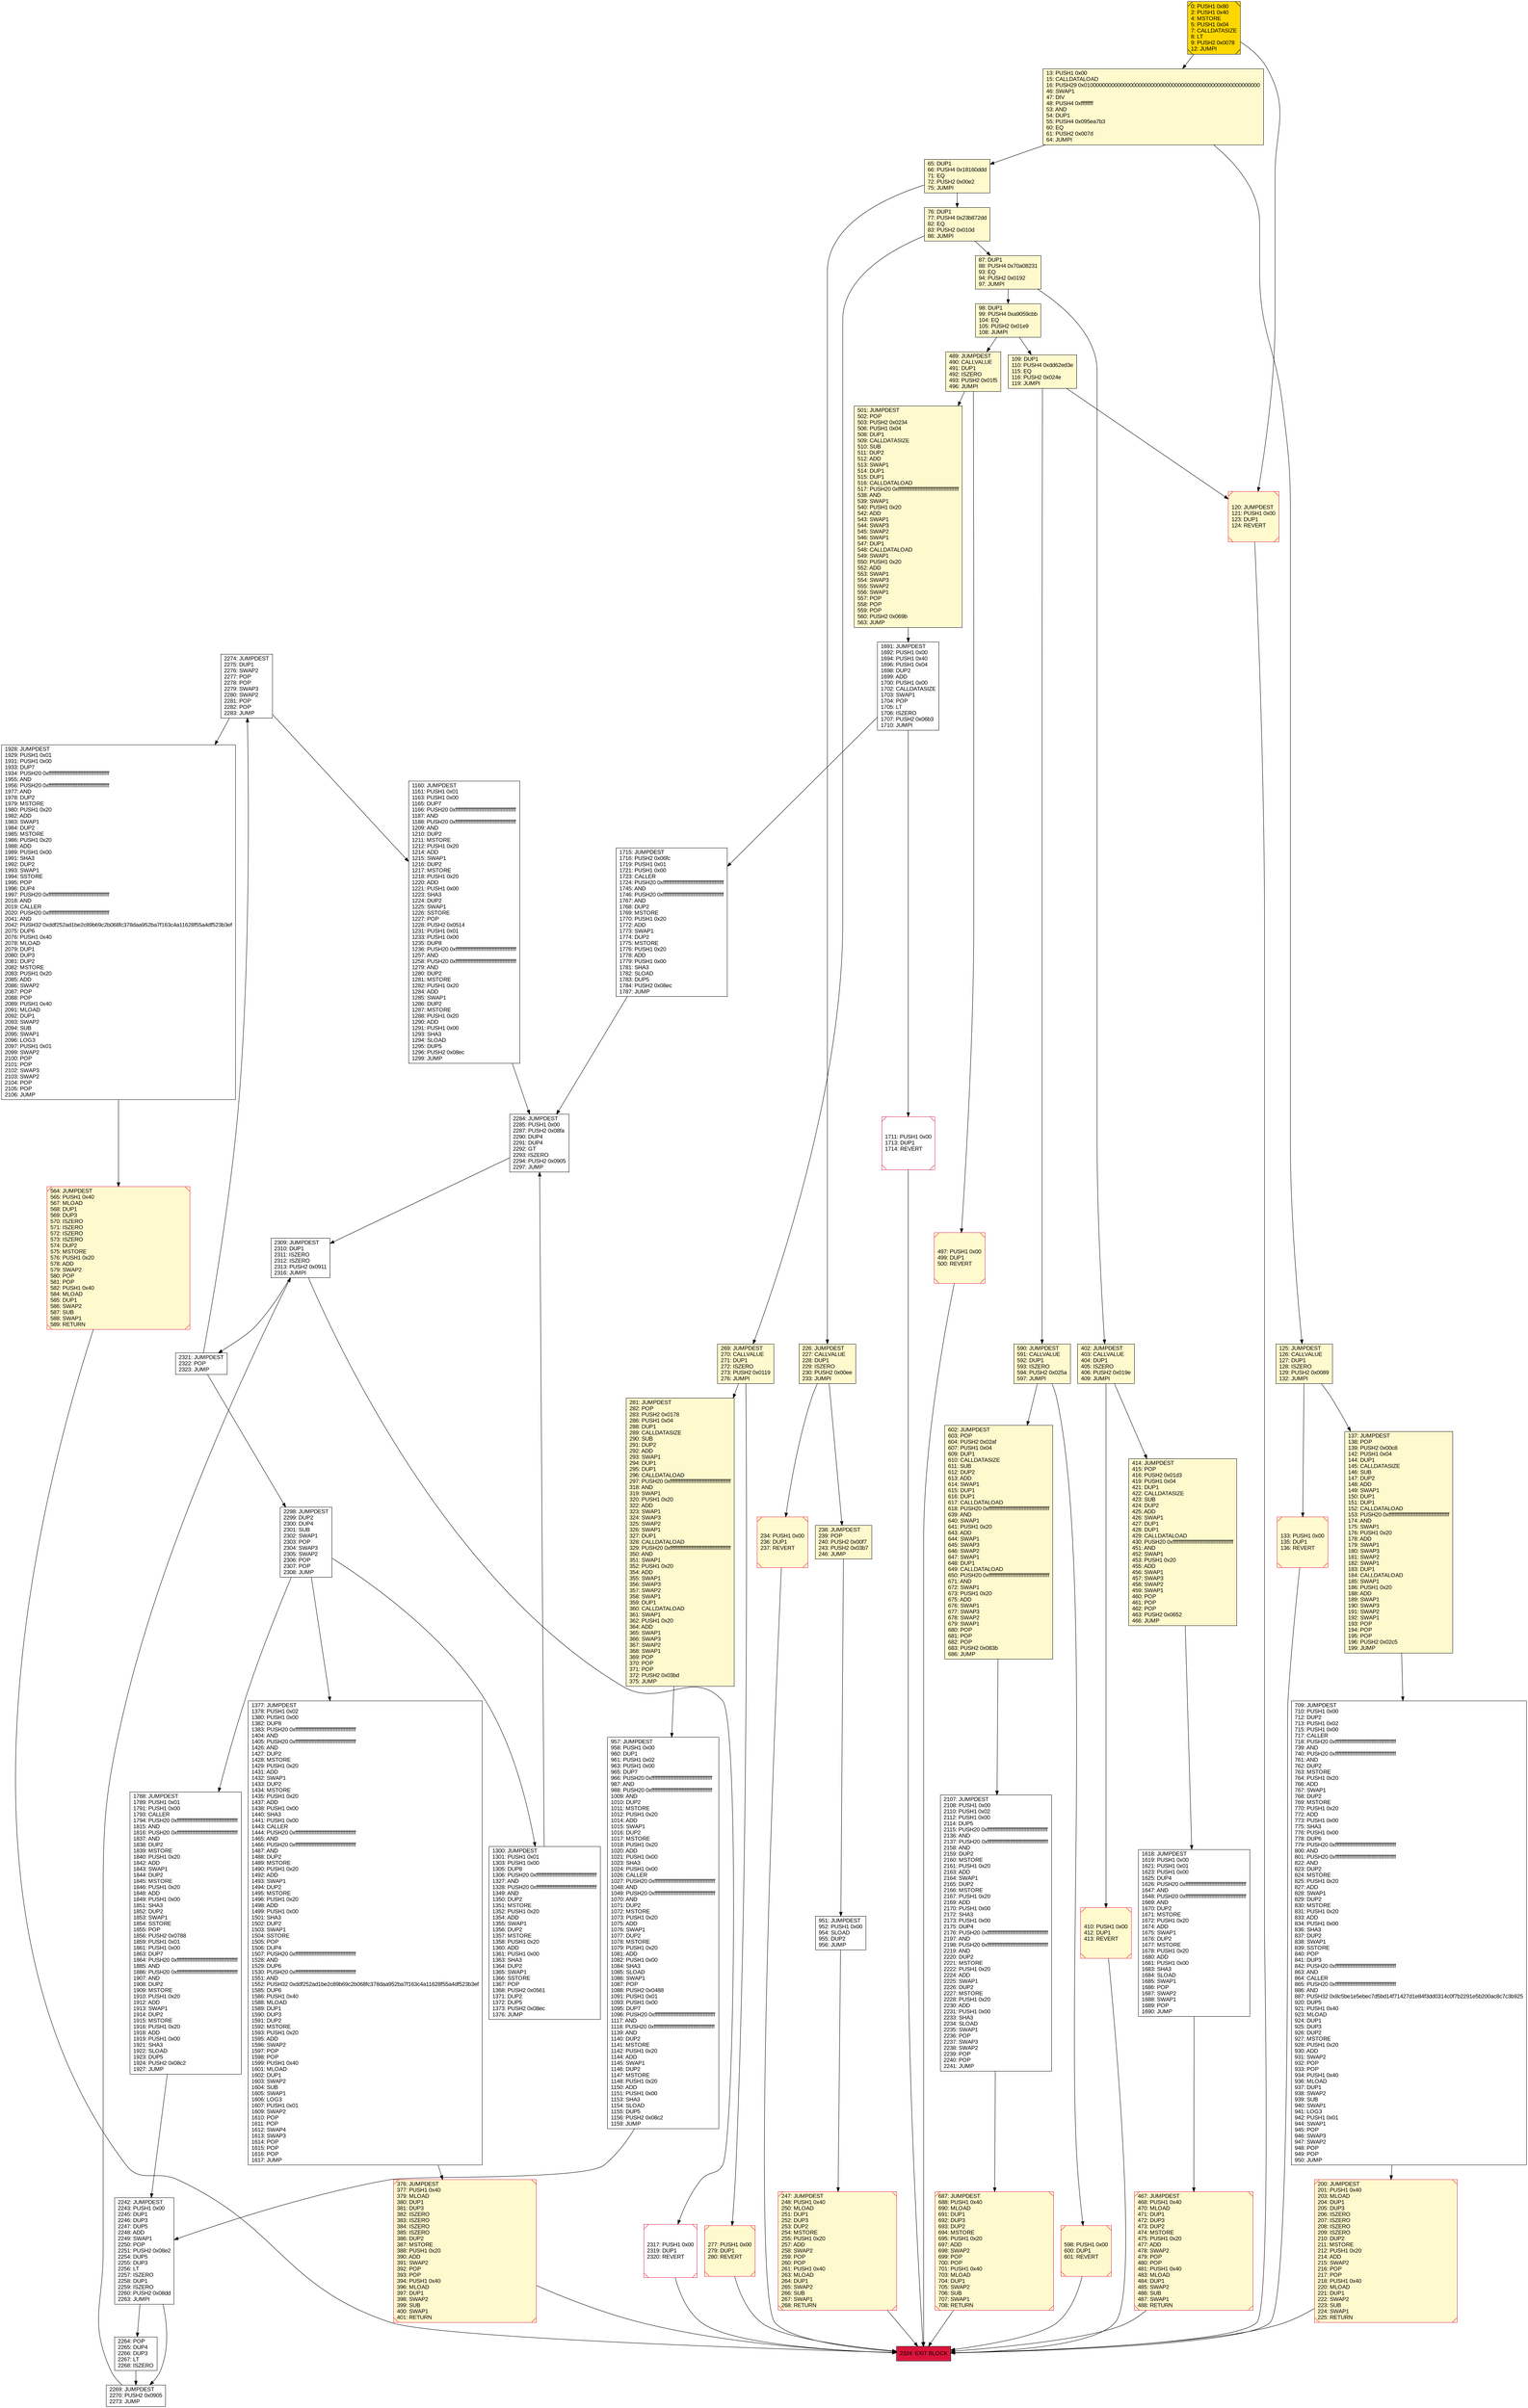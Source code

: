 digraph G {
bgcolor=transparent rankdir=UD;
node [shape=box style=filled color=black fillcolor=white fontname=arial fontcolor=black];
602 [label="602: JUMPDEST\l603: POP\l604: PUSH2 0x02af\l607: PUSH1 0x04\l609: DUP1\l610: CALLDATASIZE\l611: SUB\l612: DUP2\l613: ADD\l614: SWAP1\l615: DUP1\l616: DUP1\l617: CALLDATALOAD\l618: PUSH20 0xffffffffffffffffffffffffffffffffffffffff\l639: AND\l640: SWAP1\l641: PUSH1 0x20\l643: ADD\l644: SWAP1\l645: SWAP3\l646: SWAP2\l647: SWAP1\l648: DUP1\l649: CALLDATALOAD\l650: PUSH20 0xffffffffffffffffffffffffffffffffffffffff\l671: AND\l672: SWAP1\l673: PUSH1 0x20\l675: ADD\l676: SWAP1\l677: SWAP3\l678: SWAP2\l679: SWAP1\l680: POP\l681: POP\l682: POP\l683: PUSH2 0x083b\l686: JUMP\l" fillcolor=lemonchiffon ];
1788 [label="1788: JUMPDEST\l1789: PUSH1 0x01\l1791: PUSH1 0x00\l1793: CALLER\l1794: PUSH20 0xffffffffffffffffffffffffffffffffffffffff\l1815: AND\l1816: PUSH20 0xffffffffffffffffffffffffffffffffffffffff\l1837: AND\l1838: DUP2\l1839: MSTORE\l1840: PUSH1 0x20\l1842: ADD\l1843: SWAP1\l1844: DUP2\l1845: MSTORE\l1846: PUSH1 0x20\l1848: ADD\l1849: PUSH1 0x00\l1851: SHA3\l1852: DUP2\l1853: SWAP1\l1854: SSTORE\l1855: POP\l1856: PUSH2 0x0788\l1859: PUSH1 0x01\l1861: PUSH1 0x00\l1863: DUP7\l1864: PUSH20 0xffffffffffffffffffffffffffffffffffffffff\l1885: AND\l1886: PUSH20 0xffffffffffffffffffffffffffffffffffffffff\l1907: AND\l1908: DUP2\l1909: MSTORE\l1910: PUSH1 0x20\l1912: ADD\l1913: SWAP1\l1914: DUP2\l1915: MSTORE\l1916: PUSH1 0x20\l1918: ADD\l1919: PUSH1 0x00\l1921: SHA3\l1922: SLOAD\l1923: DUP5\l1924: PUSH2 0x08c2\l1927: JUMP\l" ];
709 [label="709: JUMPDEST\l710: PUSH1 0x00\l712: DUP2\l713: PUSH1 0x02\l715: PUSH1 0x00\l717: CALLER\l718: PUSH20 0xffffffffffffffffffffffffffffffffffffffff\l739: AND\l740: PUSH20 0xffffffffffffffffffffffffffffffffffffffff\l761: AND\l762: DUP2\l763: MSTORE\l764: PUSH1 0x20\l766: ADD\l767: SWAP1\l768: DUP2\l769: MSTORE\l770: PUSH1 0x20\l772: ADD\l773: PUSH1 0x00\l775: SHA3\l776: PUSH1 0x00\l778: DUP6\l779: PUSH20 0xffffffffffffffffffffffffffffffffffffffff\l800: AND\l801: PUSH20 0xffffffffffffffffffffffffffffffffffffffff\l822: AND\l823: DUP2\l824: MSTORE\l825: PUSH1 0x20\l827: ADD\l828: SWAP1\l829: DUP2\l830: MSTORE\l831: PUSH1 0x20\l833: ADD\l834: PUSH1 0x00\l836: SHA3\l837: DUP2\l838: SWAP1\l839: SSTORE\l840: POP\l841: DUP3\l842: PUSH20 0xffffffffffffffffffffffffffffffffffffffff\l863: AND\l864: CALLER\l865: PUSH20 0xffffffffffffffffffffffffffffffffffffffff\l886: AND\l887: PUSH32 0x8c5be1e5ebec7d5bd14f71427d1e84f3dd0314c0f7b2291e5b200ac8c7c3b925\l920: DUP5\l921: PUSH1 0x40\l923: MLOAD\l924: DUP1\l925: DUP3\l926: DUP2\l927: MSTORE\l928: PUSH1 0x20\l930: ADD\l931: SWAP2\l932: POP\l933: POP\l934: PUSH1 0x40\l936: MLOAD\l937: DUP1\l938: SWAP2\l939: SUB\l940: SWAP1\l941: LOG3\l942: PUSH1 0x01\l944: SWAP1\l945: POP\l946: SWAP3\l947: SWAP2\l948: POP\l949: POP\l950: JUMP\l" ];
2264 [label="2264: POP\l2265: DUP4\l2266: DUP3\l2267: LT\l2268: ISZERO\l" ];
951 [label="951: JUMPDEST\l952: PUSH1 0x00\l954: SLOAD\l955: DUP2\l956: JUMP\l" ];
564 [label="564: JUMPDEST\l565: PUSH1 0x40\l567: MLOAD\l568: DUP1\l569: DUP3\l570: ISZERO\l571: ISZERO\l572: ISZERO\l573: ISZERO\l574: DUP2\l575: MSTORE\l576: PUSH1 0x20\l578: ADD\l579: SWAP2\l580: POP\l581: POP\l582: PUSH1 0x40\l584: MLOAD\l585: DUP1\l586: SWAP2\l587: SUB\l588: SWAP1\l589: RETURN\l" fillcolor=lemonchiffon shape=Msquare color=crimson ];
238 [label="238: JUMPDEST\l239: POP\l240: PUSH2 0x00f7\l243: PUSH2 0x03b7\l246: JUMP\l" fillcolor=lemonchiffon ];
1711 [label="1711: PUSH1 0x00\l1713: DUP1\l1714: REVERT\l" shape=Msquare color=crimson ];
76 [label="76: DUP1\l77: PUSH4 0x23b872dd\l82: EQ\l83: PUSH2 0x010d\l86: JUMPI\l" fillcolor=lemonchiffon ];
2274 [label="2274: JUMPDEST\l2275: DUP1\l2276: SWAP2\l2277: POP\l2278: POP\l2279: SWAP3\l2280: SWAP2\l2281: POP\l2282: POP\l2283: JUMP\l" ];
2284 [label="2284: JUMPDEST\l2285: PUSH1 0x00\l2287: PUSH2 0x08fa\l2290: DUP4\l2291: DUP4\l2292: GT\l2293: ISZERO\l2294: PUSH2 0x0905\l2297: JUMP\l" ];
2324 [label="2324: EXIT BLOCK\l" fillcolor=crimson ];
2309 [label="2309: JUMPDEST\l2310: DUP1\l2311: ISZERO\l2312: ISZERO\l2313: PUSH2 0x0911\l2316: JUMPI\l" ];
687 [label="687: JUMPDEST\l688: PUSH1 0x40\l690: MLOAD\l691: DUP1\l692: DUP3\l693: DUP2\l694: MSTORE\l695: PUSH1 0x20\l697: ADD\l698: SWAP2\l699: POP\l700: POP\l701: PUSH1 0x40\l703: MLOAD\l704: DUP1\l705: SWAP2\l706: SUB\l707: SWAP1\l708: RETURN\l" fillcolor=lemonchiffon shape=Msquare color=crimson ];
2107 [label="2107: JUMPDEST\l2108: PUSH1 0x00\l2110: PUSH1 0x02\l2112: PUSH1 0x00\l2114: DUP5\l2115: PUSH20 0xffffffffffffffffffffffffffffffffffffffff\l2136: AND\l2137: PUSH20 0xffffffffffffffffffffffffffffffffffffffff\l2158: AND\l2159: DUP2\l2160: MSTORE\l2161: PUSH1 0x20\l2163: ADD\l2164: SWAP1\l2165: DUP2\l2166: MSTORE\l2167: PUSH1 0x20\l2169: ADD\l2170: PUSH1 0x00\l2172: SHA3\l2173: PUSH1 0x00\l2175: DUP4\l2176: PUSH20 0xffffffffffffffffffffffffffffffffffffffff\l2197: AND\l2198: PUSH20 0xffffffffffffffffffffffffffffffffffffffff\l2219: AND\l2220: DUP2\l2221: MSTORE\l2222: PUSH1 0x20\l2224: ADD\l2225: SWAP1\l2226: DUP2\l2227: MSTORE\l2228: PUSH1 0x20\l2230: ADD\l2231: PUSH1 0x00\l2233: SHA3\l2234: SLOAD\l2235: SWAP1\l2236: POP\l2237: SWAP3\l2238: SWAP2\l2239: POP\l2240: POP\l2241: JUMP\l" ];
133 [label="133: PUSH1 0x00\l135: DUP1\l136: REVERT\l" fillcolor=lemonchiffon shape=Msquare color=crimson ];
87 [label="87: DUP1\l88: PUSH4 0x70a08231\l93: EQ\l94: PUSH2 0x0192\l97: JUMPI\l" fillcolor=lemonchiffon ];
2317 [label="2317: PUSH1 0x00\l2319: DUP1\l2320: REVERT\l" shape=Msquare color=crimson ];
1928 [label="1928: JUMPDEST\l1929: PUSH1 0x01\l1931: PUSH1 0x00\l1933: DUP7\l1934: PUSH20 0xffffffffffffffffffffffffffffffffffffffff\l1955: AND\l1956: PUSH20 0xffffffffffffffffffffffffffffffffffffffff\l1977: AND\l1978: DUP2\l1979: MSTORE\l1980: PUSH1 0x20\l1982: ADD\l1983: SWAP1\l1984: DUP2\l1985: MSTORE\l1986: PUSH1 0x20\l1988: ADD\l1989: PUSH1 0x00\l1991: SHA3\l1992: DUP2\l1993: SWAP1\l1994: SSTORE\l1995: POP\l1996: DUP4\l1997: PUSH20 0xffffffffffffffffffffffffffffffffffffffff\l2018: AND\l2019: CALLER\l2020: PUSH20 0xffffffffffffffffffffffffffffffffffffffff\l2041: AND\l2042: PUSH32 0xddf252ad1be2c89b69c2b068fc378daa952ba7f163c4a11628f55a4df523b3ef\l2075: DUP6\l2076: PUSH1 0x40\l2078: MLOAD\l2079: DUP1\l2080: DUP3\l2081: DUP2\l2082: MSTORE\l2083: PUSH1 0x20\l2085: ADD\l2086: SWAP2\l2087: POP\l2088: POP\l2089: PUSH1 0x40\l2091: MLOAD\l2092: DUP1\l2093: SWAP2\l2094: SUB\l2095: SWAP1\l2096: LOG3\l2097: PUSH1 0x01\l2099: SWAP2\l2100: POP\l2101: POP\l2102: SWAP3\l2103: SWAP2\l2104: POP\l2105: POP\l2106: JUMP\l" ];
1618 [label="1618: JUMPDEST\l1619: PUSH1 0x00\l1621: PUSH1 0x01\l1623: PUSH1 0x00\l1625: DUP4\l1626: PUSH20 0xffffffffffffffffffffffffffffffffffffffff\l1647: AND\l1648: PUSH20 0xffffffffffffffffffffffffffffffffffffffff\l1669: AND\l1670: DUP2\l1671: MSTORE\l1672: PUSH1 0x20\l1674: ADD\l1675: SWAP1\l1676: DUP2\l1677: MSTORE\l1678: PUSH1 0x20\l1680: ADD\l1681: PUSH1 0x00\l1683: SHA3\l1684: SLOAD\l1685: SWAP1\l1686: POP\l1687: SWAP2\l1688: SWAP1\l1689: POP\l1690: JUMP\l" ];
1377 [label="1377: JUMPDEST\l1378: PUSH1 0x02\l1380: PUSH1 0x00\l1382: DUP8\l1383: PUSH20 0xffffffffffffffffffffffffffffffffffffffff\l1404: AND\l1405: PUSH20 0xffffffffffffffffffffffffffffffffffffffff\l1426: AND\l1427: DUP2\l1428: MSTORE\l1429: PUSH1 0x20\l1431: ADD\l1432: SWAP1\l1433: DUP2\l1434: MSTORE\l1435: PUSH1 0x20\l1437: ADD\l1438: PUSH1 0x00\l1440: SHA3\l1441: PUSH1 0x00\l1443: CALLER\l1444: PUSH20 0xffffffffffffffffffffffffffffffffffffffff\l1465: AND\l1466: PUSH20 0xffffffffffffffffffffffffffffffffffffffff\l1487: AND\l1488: DUP2\l1489: MSTORE\l1490: PUSH1 0x20\l1492: ADD\l1493: SWAP1\l1494: DUP2\l1495: MSTORE\l1496: PUSH1 0x20\l1498: ADD\l1499: PUSH1 0x00\l1501: SHA3\l1502: DUP2\l1503: SWAP1\l1504: SSTORE\l1505: POP\l1506: DUP4\l1507: PUSH20 0xffffffffffffffffffffffffffffffffffffffff\l1528: AND\l1529: DUP6\l1530: PUSH20 0xffffffffffffffffffffffffffffffffffffffff\l1551: AND\l1552: PUSH32 0xddf252ad1be2c89b69c2b068fc378daa952ba7f163c4a11628f55a4df523b3ef\l1585: DUP6\l1586: PUSH1 0x40\l1588: MLOAD\l1589: DUP1\l1590: DUP3\l1591: DUP2\l1592: MSTORE\l1593: PUSH1 0x20\l1595: ADD\l1596: SWAP2\l1597: POP\l1598: POP\l1599: PUSH1 0x40\l1601: MLOAD\l1602: DUP1\l1603: SWAP2\l1604: SUB\l1605: SWAP1\l1606: LOG3\l1607: PUSH1 0x01\l1609: SWAP2\l1610: POP\l1611: POP\l1612: SWAP4\l1613: SWAP3\l1614: POP\l1615: POP\l1616: POP\l1617: JUMP\l" ];
277 [label="277: PUSH1 0x00\l279: DUP1\l280: REVERT\l" fillcolor=lemonchiffon shape=Msquare color=crimson ];
2321 [label="2321: JUMPDEST\l2322: POP\l2323: JUMP\l" ];
125 [label="125: JUMPDEST\l126: CALLVALUE\l127: DUP1\l128: ISZERO\l129: PUSH2 0x0089\l132: JUMPI\l" fillcolor=lemonchiffon ];
0 [label="0: PUSH1 0x80\l2: PUSH1 0x40\l4: MSTORE\l5: PUSH1 0x04\l7: CALLDATASIZE\l8: LT\l9: PUSH2 0x0078\l12: JUMPI\l" fillcolor=lemonchiffon shape=Msquare fillcolor=gold ];
1300 [label="1300: JUMPDEST\l1301: PUSH1 0x01\l1303: PUSH1 0x00\l1305: DUP8\l1306: PUSH20 0xffffffffffffffffffffffffffffffffffffffff\l1327: AND\l1328: PUSH20 0xffffffffffffffffffffffffffffffffffffffff\l1349: AND\l1350: DUP2\l1351: MSTORE\l1352: PUSH1 0x20\l1354: ADD\l1355: SWAP1\l1356: DUP2\l1357: MSTORE\l1358: PUSH1 0x20\l1360: ADD\l1361: PUSH1 0x00\l1363: SHA3\l1364: DUP2\l1365: SWAP1\l1366: SSTORE\l1367: POP\l1368: PUSH2 0x0561\l1371: DUP2\l1372: DUP5\l1373: PUSH2 0x08ec\l1376: JUMP\l" ];
410 [label="410: PUSH1 0x00\l412: DUP1\l413: REVERT\l" fillcolor=lemonchiffon shape=Msquare color=crimson ];
501 [label="501: JUMPDEST\l502: POP\l503: PUSH2 0x0234\l506: PUSH1 0x04\l508: DUP1\l509: CALLDATASIZE\l510: SUB\l511: DUP2\l512: ADD\l513: SWAP1\l514: DUP1\l515: DUP1\l516: CALLDATALOAD\l517: PUSH20 0xffffffffffffffffffffffffffffffffffffffff\l538: AND\l539: SWAP1\l540: PUSH1 0x20\l542: ADD\l543: SWAP1\l544: SWAP3\l545: SWAP2\l546: SWAP1\l547: DUP1\l548: CALLDATALOAD\l549: SWAP1\l550: PUSH1 0x20\l552: ADD\l553: SWAP1\l554: SWAP3\l555: SWAP2\l556: SWAP1\l557: POP\l558: POP\l559: POP\l560: PUSH2 0x069b\l563: JUMP\l" fillcolor=lemonchiffon ];
2298 [label="2298: JUMPDEST\l2299: DUP2\l2300: DUP4\l2301: SUB\l2302: SWAP1\l2303: POP\l2304: SWAP3\l2305: SWAP2\l2306: POP\l2307: POP\l2308: JUMP\l" ];
247 [label="247: JUMPDEST\l248: PUSH1 0x40\l250: MLOAD\l251: DUP1\l252: DUP3\l253: DUP2\l254: MSTORE\l255: PUSH1 0x20\l257: ADD\l258: SWAP2\l259: POP\l260: POP\l261: PUSH1 0x40\l263: MLOAD\l264: DUP1\l265: SWAP2\l266: SUB\l267: SWAP1\l268: RETURN\l" fillcolor=lemonchiffon shape=Msquare color=crimson ];
376 [label="376: JUMPDEST\l377: PUSH1 0x40\l379: MLOAD\l380: DUP1\l381: DUP3\l382: ISZERO\l383: ISZERO\l384: ISZERO\l385: ISZERO\l386: DUP2\l387: MSTORE\l388: PUSH1 0x20\l390: ADD\l391: SWAP2\l392: POP\l393: POP\l394: PUSH1 0x40\l396: MLOAD\l397: DUP1\l398: SWAP2\l399: SUB\l400: SWAP1\l401: RETURN\l" fillcolor=lemonchiffon shape=Msquare color=crimson ];
957 [label="957: JUMPDEST\l958: PUSH1 0x00\l960: DUP1\l961: PUSH1 0x02\l963: PUSH1 0x00\l965: DUP7\l966: PUSH20 0xffffffffffffffffffffffffffffffffffffffff\l987: AND\l988: PUSH20 0xffffffffffffffffffffffffffffffffffffffff\l1009: AND\l1010: DUP2\l1011: MSTORE\l1012: PUSH1 0x20\l1014: ADD\l1015: SWAP1\l1016: DUP2\l1017: MSTORE\l1018: PUSH1 0x20\l1020: ADD\l1021: PUSH1 0x00\l1023: SHA3\l1024: PUSH1 0x00\l1026: CALLER\l1027: PUSH20 0xffffffffffffffffffffffffffffffffffffffff\l1048: AND\l1049: PUSH20 0xffffffffffffffffffffffffffffffffffffffff\l1070: AND\l1071: DUP2\l1072: MSTORE\l1073: PUSH1 0x20\l1075: ADD\l1076: SWAP1\l1077: DUP2\l1078: MSTORE\l1079: PUSH1 0x20\l1081: ADD\l1082: PUSH1 0x00\l1084: SHA3\l1085: SLOAD\l1086: SWAP1\l1087: POP\l1088: PUSH2 0x0488\l1091: PUSH1 0x01\l1093: PUSH1 0x00\l1095: DUP7\l1096: PUSH20 0xffffffffffffffffffffffffffffffffffffffff\l1117: AND\l1118: PUSH20 0xffffffffffffffffffffffffffffffffffffffff\l1139: AND\l1140: DUP2\l1141: MSTORE\l1142: PUSH1 0x20\l1144: ADD\l1145: SWAP1\l1146: DUP2\l1147: MSTORE\l1148: PUSH1 0x20\l1150: ADD\l1151: PUSH1 0x00\l1153: SHA3\l1154: SLOAD\l1155: DUP5\l1156: PUSH2 0x08c2\l1159: JUMP\l" ];
13 [label="13: PUSH1 0x00\l15: CALLDATALOAD\l16: PUSH29 0x0100000000000000000000000000000000000000000000000000000000\l46: SWAP1\l47: DIV\l48: PUSH4 0xffffffff\l53: AND\l54: DUP1\l55: PUSH4 0x095ea7b3\l60: EQ\l61: PUSH2 0x007d\l64: JUMPI\l" fillcolor=lemonchiffon ];
234 [label="234: PUSH1 0x00\l236: DUP1\l237: REVERT\l" fillcolor=lemonchiffon shape=Msquare color=crimson ];
281 [label="281: JUMPDEST\l282: POP\l283: PUSH2 0x0178\l286: PUSH1 0x04\l288: DUP1\l289: CALLDATASIZE\l290: SUB\l291: DUP2\l292: ADD\l293: SWAP1\l294: DUP1\l295: DUP1\l296: CALLDATALOAD\l297: PUSH20 0xffffffffffffffffffffffffffffffffffffffff\l318: AND\l319: SWAP1\l320: PUSH1 0x20\l322: ADD\l323: SWAP1\l324: SWAP3\l325: SWAP2\l326: SWAP1\l327: DUP1\l328: CALLDATALOAD\l329: PUSH20 0xffffffffffffffffffffffffffffffffffffffff\l350: AND\l351: SWAP1\l352: PUSH1 0x20\l354: ADD\l355: SWAP1\l356: SWAP3\l357: SWAP2\l358: SWAP1\l359: DUP1\l360: CALLDATALOAD\l361: SWAP1\l362: PUSH1 0x20\l364: ADD\l365: SWAP1\l366: SWAP3\l367: SWAP2\l368: SWAP1\l369: POP\l370: POP\l371: POP\l372: PUSH2 0x03bd\l375: JUMP\l" fillcolor=lemonchiffon ];
489 [label="489: JUMPDEST\l490: CALLVALUE\l491: DUP1\l492: ISZERO\l493: PUSH2 0x01f5\l496: JUMPI\l" fillcolor=lemonchiffon ];
1715 [label="1715: JUMPDEST\l1716: PUSH2 0x06fc\l1719: PUSH1 0x01\l1721: PUSH1 0x00\l1723: CALLER\l1724: PUSH20 0xffffffffffffffffffffffffffffffffffffffff\l1745: AND\l1746: PUSH20 0xffffffffffffffffffffffffffffffffffffffff\l1767: AND\l1768: DUP2\l1769: MSTORE\l1770: PUSH1 0x20\l1772: ADD\l1773: SWAP1\l1774: DUP2\l1775: MSTORE\l1776: PUSH1 0x20\l1778: ADD\l1779: PUSH1 0x00\l1781: SHA3\l1782: SLOAD\l1783: DUP5\l1784: PUSH2 0x08ec\l1787: JUMP\l" ];
497 [label="497: PUSH1 0x00\l499: DUP1\l500: REVERT\l" fillcolor=lemonchiffon shape=Msquare color=crimson ];
1160 [label="1160: JUMPDEST\l1161: PUSH1 0x01\l1163: PUSH1 0x00\l1165: DUP7\l1166: PUSH20 0xffffffffffffffffffffffffffffffffffffffff\l1187: AND\l1188: PUSH20 0xffffffffffffffffffffffffffffffffffffffff\l1209: AND\l1210: DUP2\l1211: MSTORE\l1212: PUSH1 0x20\l1214: ADD\l1215: SWAP1\l1216: DUP2\l1217: MSTORE\l1218: PUSH1 0x20\l1220: ADD\l1221: PUSH1 0x00\l1223: SHA3\l1224: DUP2\l1225: SWAP1\l1226: SSTORE\l1227: POP\l1228: PUSH2 0x0514\l1231: PUSH1 0x01\l1233: PUSH1 0x00\l1235: DUP8\l1236: PUSH20 0xffffffffffffffffffffffffffffffffffffffff\l1257: AND\l1258: PUSH20 0xffffffffffffffffffffffffffffffffffffffff\l1279: AND\l1280: DUP2\l1281: MSTORE\l1282: PUSH1 0x20\l1284: ADD\l1285: SWAP1\l1286: DUP2\l1287: MSTORE\l1288: PUSH1 0x20\l1290: ADD\l1291: PUSH1 0x00\l1293: SHA3\l1294: SLOAD\l1295: DUP5\l1296: PUSH2 0x08ec\l1299: JUMP\l" ];
414 [label="414: JUMPDEST\l415: POP\l416: PUSH2 0x01d3\l419: PUSH1 0x04\l421: DUP1\l422: CALLDATASIZE\l423: SUB\l424: DUP2\l425: ADD\l426: SWAP1\l427: DUP1\l428: DUP1\l429: CALLDATALOAD\l430: PUSH20 0xffffffffffffffffffffffffffffffffffffffff\l451: AND\l452: SWAP1\l453: PUSH1 0x20\l455: ADD\l456: SWAP1\l457: SWAP3\l458: SWAP2\l459: SWAP1\l460: POP\l461: POP\l462: POP\l463: PUSH2 0x0652\l466: JUMP\l" fillcolor=lemonchiffon ];
402 [label="402: JUMPDEST\l403: CALLVALUE\l404: DUP1\l405: ISZERO\l406: PUSH2 0x019e\l409: JUMPI\l" fillcolor=lemonchiffon ];
98 [label="98: DUP1\l99: PUSH4 0xa9059cbb\l104: EQ\l105: PUSH2 0x01e9\l108: JUMPI\l" fillcolor=lemonchiffon ];
467 [label="467: JUMPDEST\l468: PUSH1 0x40\l470: MLOAD\l471: DUP1\l472: DUP3\l473: DUP2\l474: MSTORE\l475: PUSH1 0x20\l477: ADD\l478: SWAP2\l479: POP\l480: POP\l481: PUSH1 0x40\l483: MLOAD\l484: DUP1\l485: SWAP2\l486: SUB\l487: SWAP1\l488: RETURN\l" fillcolor=lemonchiffon shape=Msquare color=crimson ];
2242 [label="2242: JUMPDEST\l2243: PUSH1 0x00\l2245: DUP1\l2246: DUP3\l2247: DUP5\l2248: ADD\l2249: SWAP1\l2250: POP\l2251: PUSH2 0x08e2\l2254: DUP5\l2255: DUP3\l2256: LT\l2257: ISZERO\l2258: DUP1\l2259: ISZERO\l2260: PUSH2 0x08dd\l2263: JUMPI\l" ];
269 [label="269: JUMPDEST\l270: CALLVALUE\l271: DUP1\l272: ISZERO\l273: PUSH2 0x0119\l276: JUMPI\l" fillcolor=lemonchiffon ];
137 [label="137: JUMPDEST\l138: POP\l139: PUSH2 0x00c8\l142: PUSH1 0x04\l144: DUP1\l145: CALLDATASIZE\l146: SUB\l147: DUP2\l148: ADD\l149: SWAP1\l150: DUP1\l151: DUP1\l152: CALLDATALOAD\l153: PUSH20 0xffffffffffffffffffffffffffffffffffffffff\l174: AND\l175: SWAP1\l176: PUSH1 0x20\l178: ADD\l179: SWAP1\l180: SWAP3\l181: SWAP2\l182: SWAP1\l183: DUP1\l184: CALLDATALOAD\l185: SWAP1\l186: PUSH1 0x20\l188: ADD\l189: SWAP1\l190: SWAP3\l191: SWAP2\l192: SWAP1\l193: POP\l194: POP\l195: POP\l196: PUSH2 0x02c5\l199: JUMP\l" fillcolor=lemonchiffon ];
226 [label="226: JUMPDEST\l227: CALLVALUE\l228: DUP1\l229: ISZERO\l230: PUSH2 0x00ee\l233: JUMPI\l" fillcolor=lemonchiffon ];
109 [label="109: DUP1\l110: PUSH4 0xdd62ed3e\l115: EQ\l116: PUSH2 0x024e\l119: JUMPI\l" fillcolor=lemonchiffon ];
65 [label="65: DUP1\l66: PUSH4 0x18160ddd\l71: EQ\l72: PUSH2 0x00e2\l75: JUMPI\l" fillcolor=lemonchiffon ];
2269 [label="2269: JUMPDEST\l2270: PUSH2 0x0905\l2273: JUMP\l" ];
590 [label="590: JUMPDEST\l591: CALLVALUE\l592: DUP1\l593: ISZERO\l594: PUSH2 0x025a\l597: JUMPI\l" fillcolor=lemonchiffon ];
200 [label="200: JUMPDEST\l201: PUSH1 0x40\l203: MLOAD\l204: DUP1\l205: DUP3\l206: ISZERO\l207: ISZERO\l208: ISZERO\l209: ISZERO\l210: DUP2\l211: MSTORE\l212: PUSH1 0x20\l214: ADD\l215: SWAP2\l216: POP\l217: POP\l218: PUSH1 0x40\l220: MLOAD\l221: DUP1\l222: SWAP2\l223: SUB\l224: SWAP1\l225: RETURN\l" fillcolor=lemonchiffon shape=Msquare color=crimson ];
598 [label="598: PUSH1 0x00\l600: DUP1\l601: REVERT\l" fillcolor=lemonchiffon shape=Msquare color=crimson ];
1691 [label="1691: JUMPDEST\l1692: PUSH1 0x00\l1694: PUSH1 0x40\l1696: PUSH1 0x04\l1698: DUP2\l1699: ADD\l1700: PUSH1 0x00\l1702: CALLDATASIZE\l1703: SWAP1\l1704: POP\l1705: LT\l1706: ISZERO\l1707: PUSH2 0x06b3\l1710: JUMPI\l" ];
120 [label="120: JUMPDEST\l121: PUSH1 0x00\l123: DUP1\l124: REVERT\l" fillcolor=lemonchiffon shape=Msquare color=crimson ];
590 -> 598;
65 -> 226;
687 -> 2324;
402 -> 414;
2284 -> 2309;
238 -> 951;
489 -> 501;
281 -> 957;
98 -> 489;
2242 -> 2269;
109 -> 120;
1711 -> 2324;
109 -> 590;
125 -> 133;
564 -> 2324;
489 -> 497;
277 -> 2324;
602 -> 2107;
957 -> 2242;
13 -> 65;
76 -> 87;
1300 -> 2284;
226 -> 234;
2309 -> 2321;
269 -> 281;
410 -> 2324;
133 -> 2324;
98 -> 109;
1691 -> 1715;
2309 -> 2317;
1928 -> 564;
2317 -> 2324;
2321 -> 2274;
501 -> 1691;
2107 -> 687;
2274 -> 1928;
2298 -> 1788;
1160 -> 2284;
951 -> 247;
497 -> 2324;
0 -> 120;
247 -> 2324;
376 -> 2324;
269 -> 277;
1618 -> 467;
125 -> 137;
1715 -> 2284;
234 -> 2324;
2274 -> 1160;
65 -> 76;
200 -> 2324;
1788 -> 2242;
137 -> 709;
402 -> 410;
414 -> 1618;
598 -> 2324;
2242 -> 2264;
120 -> 2324;
76 -> 269;
226 -> 238;
2269 -> 2309;
709 -> 200;
2298 -> 1377;
590 -> 602;
467 -> 2324;
2264 -> 2269;
2321 -> 2298;
1377 -> 376;
1691 -> 1711;
2298 -> 1300;
87 -> 98;
0 -> 13;
87 -> 402;
13 -> 125;
}